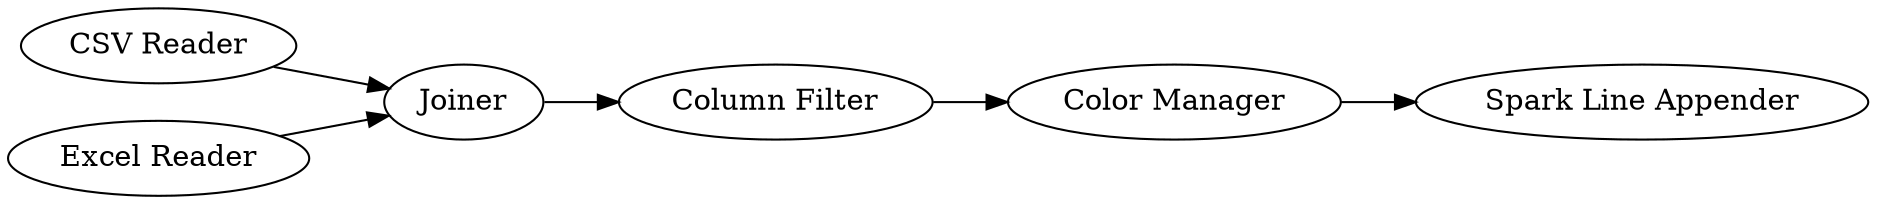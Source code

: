 digraph {
	1 [label="CSV Reader"]
	2 [label="Excel Reader"]
	3 [label=Joiner]
	4 [label="Column Filter"]
	5 [label="Color Manager"]
	6 [label="Spark Line Appender"]
	1 -> 3
	2 -> 3
	3 -> 4
	4 -> 5
	5 -> 6
	rankdir=LR
}
